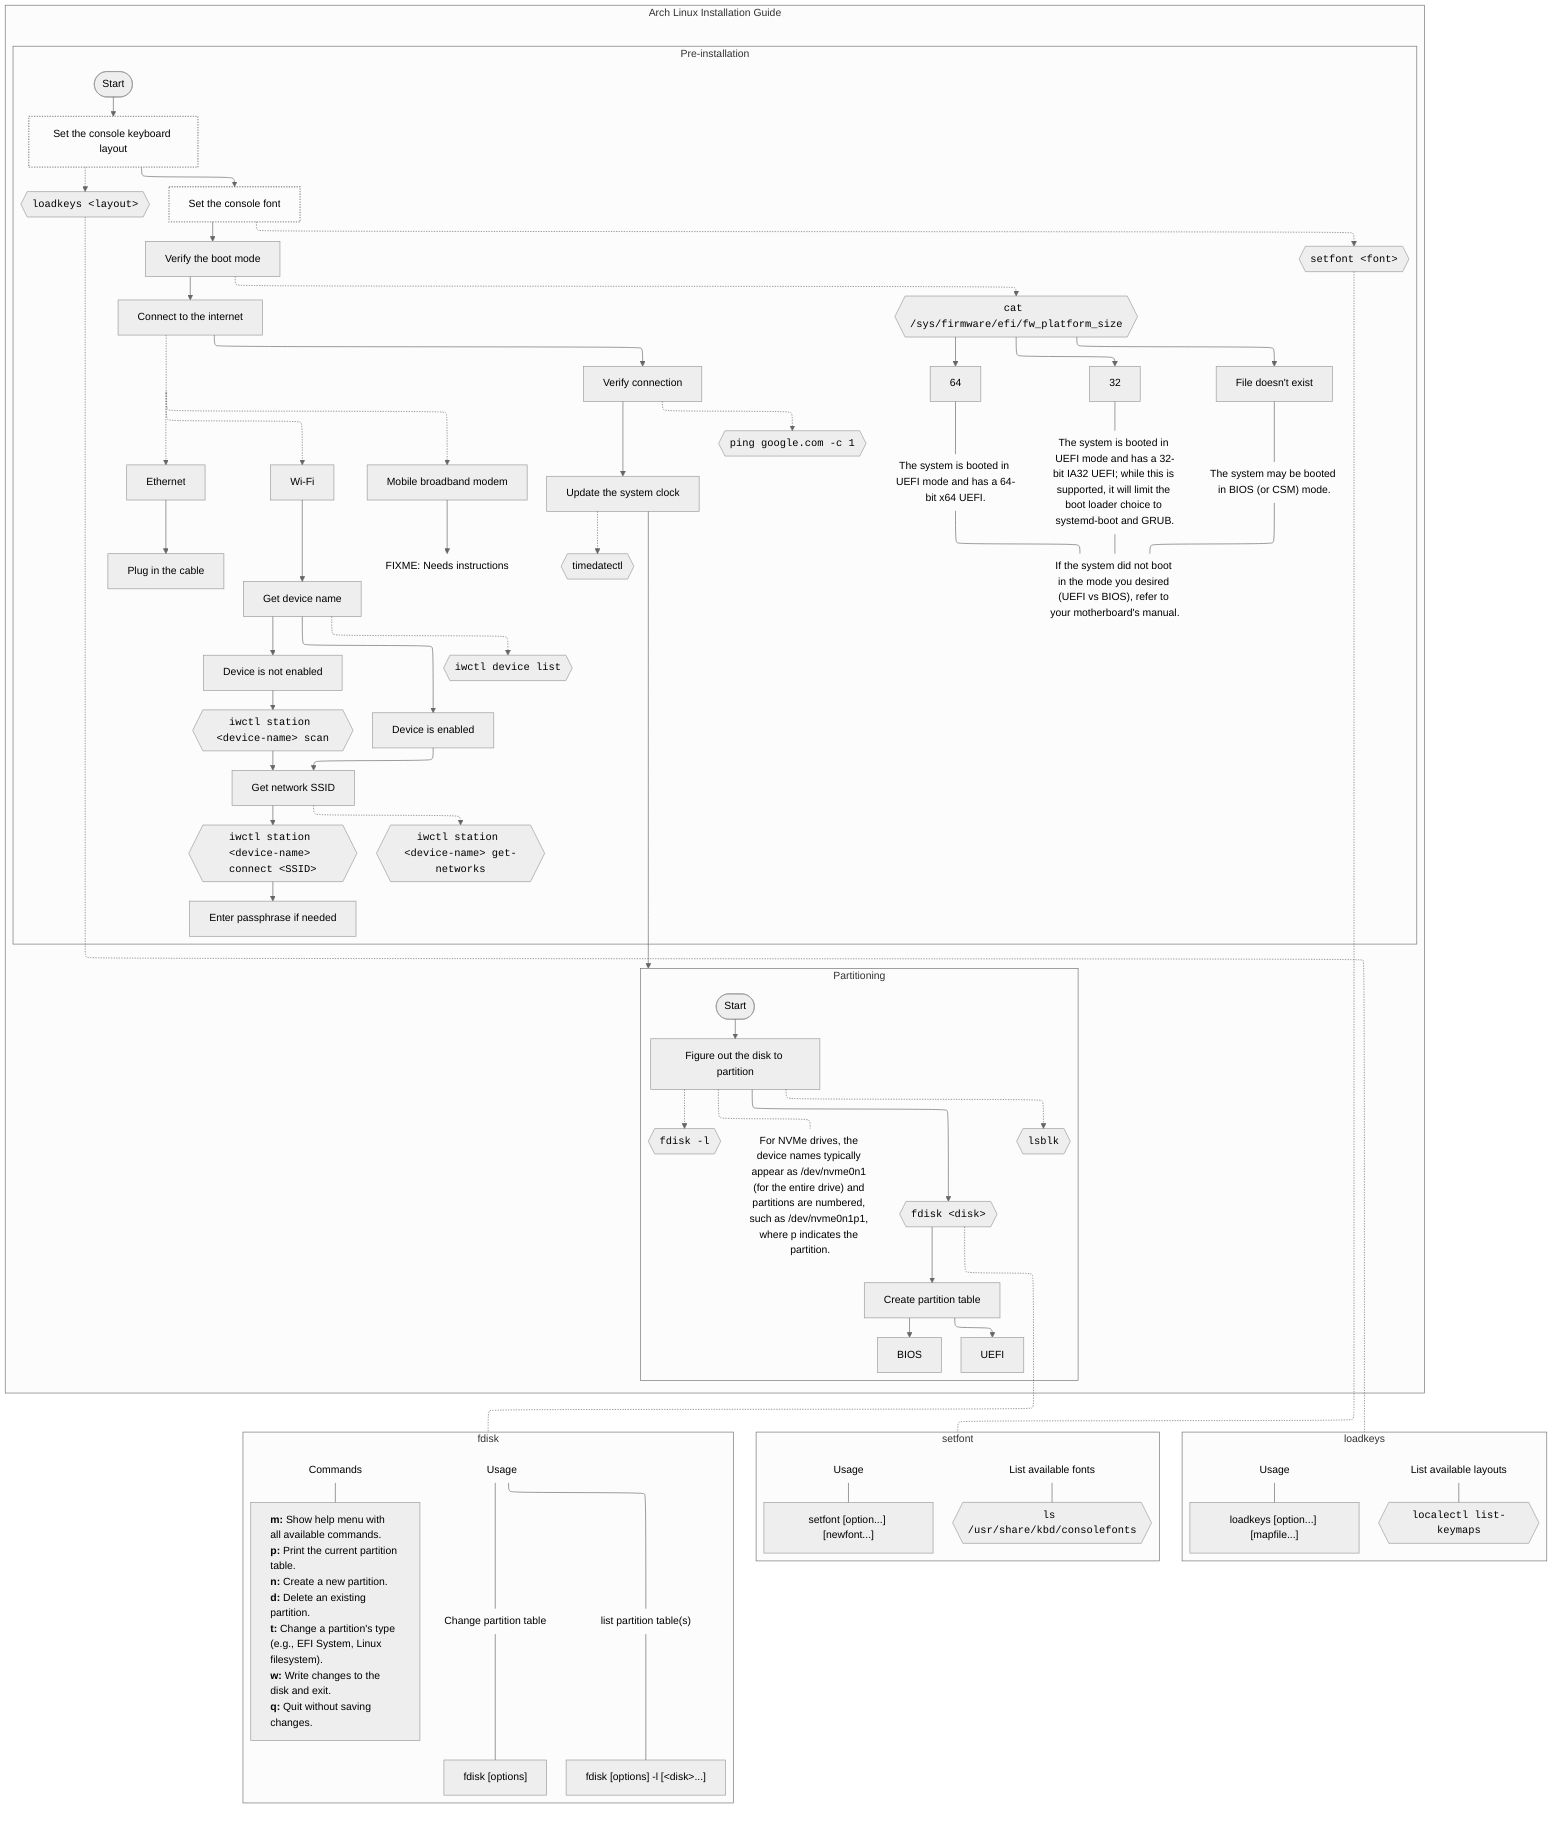 ---
config:
  theme: neutral
  look: classic
  layout: elk
---
flowchart TB
 subgraph s1["Pre-installation"]
        n1(["Start"])
        n2["Set the console keyboard layout"]
        n6["loadkeys &lt;layout&gt;"]
        n9["Set the console font"]
        n10["setfont &lt;font&gt;"]
        n13["Verify the boot mode"]
        n14["cat /sys/firmware/efi/fw_platform_size"]
        n15["32"]
        n16["64"]
        n17["The system is booted in UEFI mode and has a 64-bit x64 UEFI."]
        n18["The system is booted in UEFI mode and has a 32-bit IA32 UEFI; while this is supported, it will limit the boot loader choice to systemd-boot and GRUB."]
        n19@{ label: "File doesn't exist" }
        n20["The system may be booted in BIOS (or CSM) mode."]
        n21@{ label: "If the system did not boot in the mode you desired (UEFI vs BIOS), refer to your motherboard's manual." }
        n22["Connect to the internet"]
        n23["Ethernet"]
        n24["Wi-Fi"]
        n25["Mobile broadband modem"]
        n26["Plug in the cable"]
        n27["Get device name"]
        n28["iwctl device list"]
        n29["Device is enabled"]
        n30["Device is not enabled"]
        n31["iwctl station &lt;device-name&gt; scan"]
        n35["Get network SSID"]
        n36["iwctl station &lt;device-name&gt; get-networks"]
        n37["iwctl station &lt;device-name&gt; connect &lt;SSID&gt;"]
        n38["Enter passphrase if needed"]
        n39[" "]
        n40["FIXME: Needs instructions"]
        n41["Verify connection"]
        n42["ping google.com -c 1"]
        n43["Update the system clock"]
        n44["timedatectl"]
  end
 subgraph s2["Arch Linux Installation Guide"]
        s1
        s5["s5"]
  end
 subgraph s3["loadkeys"]
        n47["Usage"]
        n48["loadkeys [option...] [mapfile...]"]
        n49["List available layouts"]
        n50["localectl list-keymaps"]
  end
 subgraph s4["setfont"]
        n51["Usage"]
        n52["setfont [option...] [newfont...]"]
        n53["List available fonts"]
        n54["ls /usr/share/kbd/consolefonts"]
  end
 subgraph s5["Partitioning"]
        n55(["Start"])
        n56["Figure out the disk to partition"]
        n57["lsblk"]
        n58["fdisk -l"]
        n59["fdisk &lt;disk&gt;"]
        n61["For NVMe drives, the device names typically appear as /dev/nvme0n1 (for the entire drive) and partitions are numbered, such as /dev/nvme0n1p1, where p indicates the partition."]
        n62["Create partition table"]
        n70["UEFI"]
        n71["BIOS"]
  end
 subgraph s6["fdisk"]
        n63["Usage"]
        n64["Change partition table"]
        n65["fdisk [options]"]
        n66["list partition table(s)"]
        n67["fdisk [options] -l [&lt;disk&gt;...]"]
        n68["Commands"]
        n69@{ label: "**m:** Show help menu with all available commands.\n**p:** Print the current partition table.\n**n:** Create a new partition.\n**d:** Delete an existing partition.\n**t:** Change a partition's type (e.g., EFI System, Linux filesystem).\n**w:** Write changes to the disk and exit.\n**q:** Quit without saving changes." }
  end
    n1 --> n2
    n2 -.-> n6
    n2 --> n9
    n9 -.-> n10
    n9 --> n13
    n13 -.-> n14
    n14 --> n15 & n16 & n19
    n16 --- n17
    n15 --- n18
    n19 --- n20
    n20 --- n21
    n18 --- n21
    n17 --- n21
    n23 --> n26
    n24 --> n27
    n27 -.-> n28
    n27 --> n29 & n30
    n30 --> n31
    n35 -.-> n36
    n35 --> n37
    n37 --> n38
    n13 --> n22
    n22 -.- n39
    n39 -.-> n23 & n24 & n25
    n29 --> n35
    n31 --> n35
    n25 --> n40
    n22 --> n41
    n41 -.-> n42
    n41 --> n43
    n43 -.-> n44
    n6 -.- s3
    n47 --- n48
    n49 --- n50
    n51 --- n52
    n10 -.- s4
    n53 --- n54
    n43 --> s5
    n55 --> n56
    n56 -.-> n57 & n58
    n56 --> n59
    n56 -.- n61
    n59 --> n62
    n63 --- n64 & n66
    n64 --- n65
    n66 --- n67
    n68 --- n69
    n59 -.- s6
    n62 --> n70 & n71
    n6@{ shape: hex}
    n10@{ shape: hex}
    n14@{ shape: hex}
    n17@{ shape: text}
    n18@{ shape: text}
    n19@{ shape: rect}
    n20@{ shape: text}
    n21@{ shape: text}
    n28@{ shape: hex}
    n31@{ shape: hex}
    n36@{ shape: hex}
    n37@{ shape: hex}
    n39@{ shape: anchor}
    n40@{ shape: text}
    n42@{ shape: hex}
    n44@{ shape: hex}
    n47@{ shape: text}
    n48@{ shape: rect}
    n49@{ shape: text}
    n50@{ shape: hex}
    n51@{ shape: text}
    n52@{ shape: rect}
    n53@{ shape: text}
    n54@{ shape: hex}
    n57@{ shape: hex}
    n58@{ shape: hex}
    n59@{ shape: hex}
    n61@{ shape: text}
    n63@{ shape: text}
    n64@{ shape: text}
    n66@{ shape: text}
    n68@{ shape: text}
    n69@{ shape: rect}
     n2:::optional
     n6:::mono
     n9:::optional
     n10:::mono
     n14:::mono
     n28:::mono
     n31:::mono
     n36:::mono
     n37:::mono
     n42:::mono
     n50:::mono
     n54:::mono
     n57:::mono
     n58:::mono
     n59:::mono
     n69:::left
    classDef optional stroke-width:2px, stroke-dasharray: 2, fill:transparent
    classDef mono font-family:monospace
    classDef left text-align:left